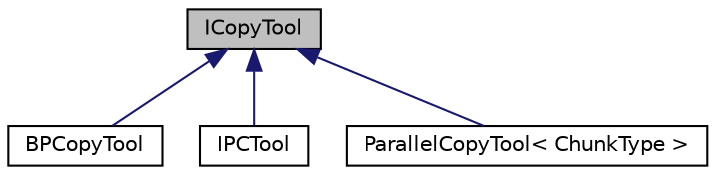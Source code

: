 digraph "ICopyTool"
{
 // LATEX_PDF_SIZE
  edge [fontname="Helvetica",fontsize="10",labelfontname="Helvetica",labelfontsize="10"];
  node [fontname="Helvetica",fontsize="10",shape=record];
  Node1 [label="ICopyTool",height=0.2,width=0.4,color="black", fillcolor="grey75", style="filled", fontcolor="black",tooltip="An interface of a CopyTool."];
  Node1 -> Node2 [dir="back",color="midnightblue",fontsize="10",style="solid",fontname="Helvetica"];
  Node2 [label="BPCopyTool",height=0.2,width=0.4,color="black", fillcolor="white", style="filled",URL="$classBPCopyTool.html",tooltip=" "];
  Node1 -> Node3 [dir="back",color="midnightblue",fontsize="10",style="solid",fontname="Helvetica"];
  Node3 [label="IPCTool",height=0.2,width=0.4,color="black", fillcolor="white", style="filled",URL="$classIPCTool.html",tooltip=" "];
  Node1 -> Node4 [dir="back",color="midnightblue",fontsize="10",style="solid",fontname="Helvetica"];
  Node4 [label="ParallelCopyTool\< ChunkType \>",height=0.2,width=0.4,color="black", fillcolor="white", style="filled",URL="$classParallelCopyTool.html",tooltip=" "];
}
